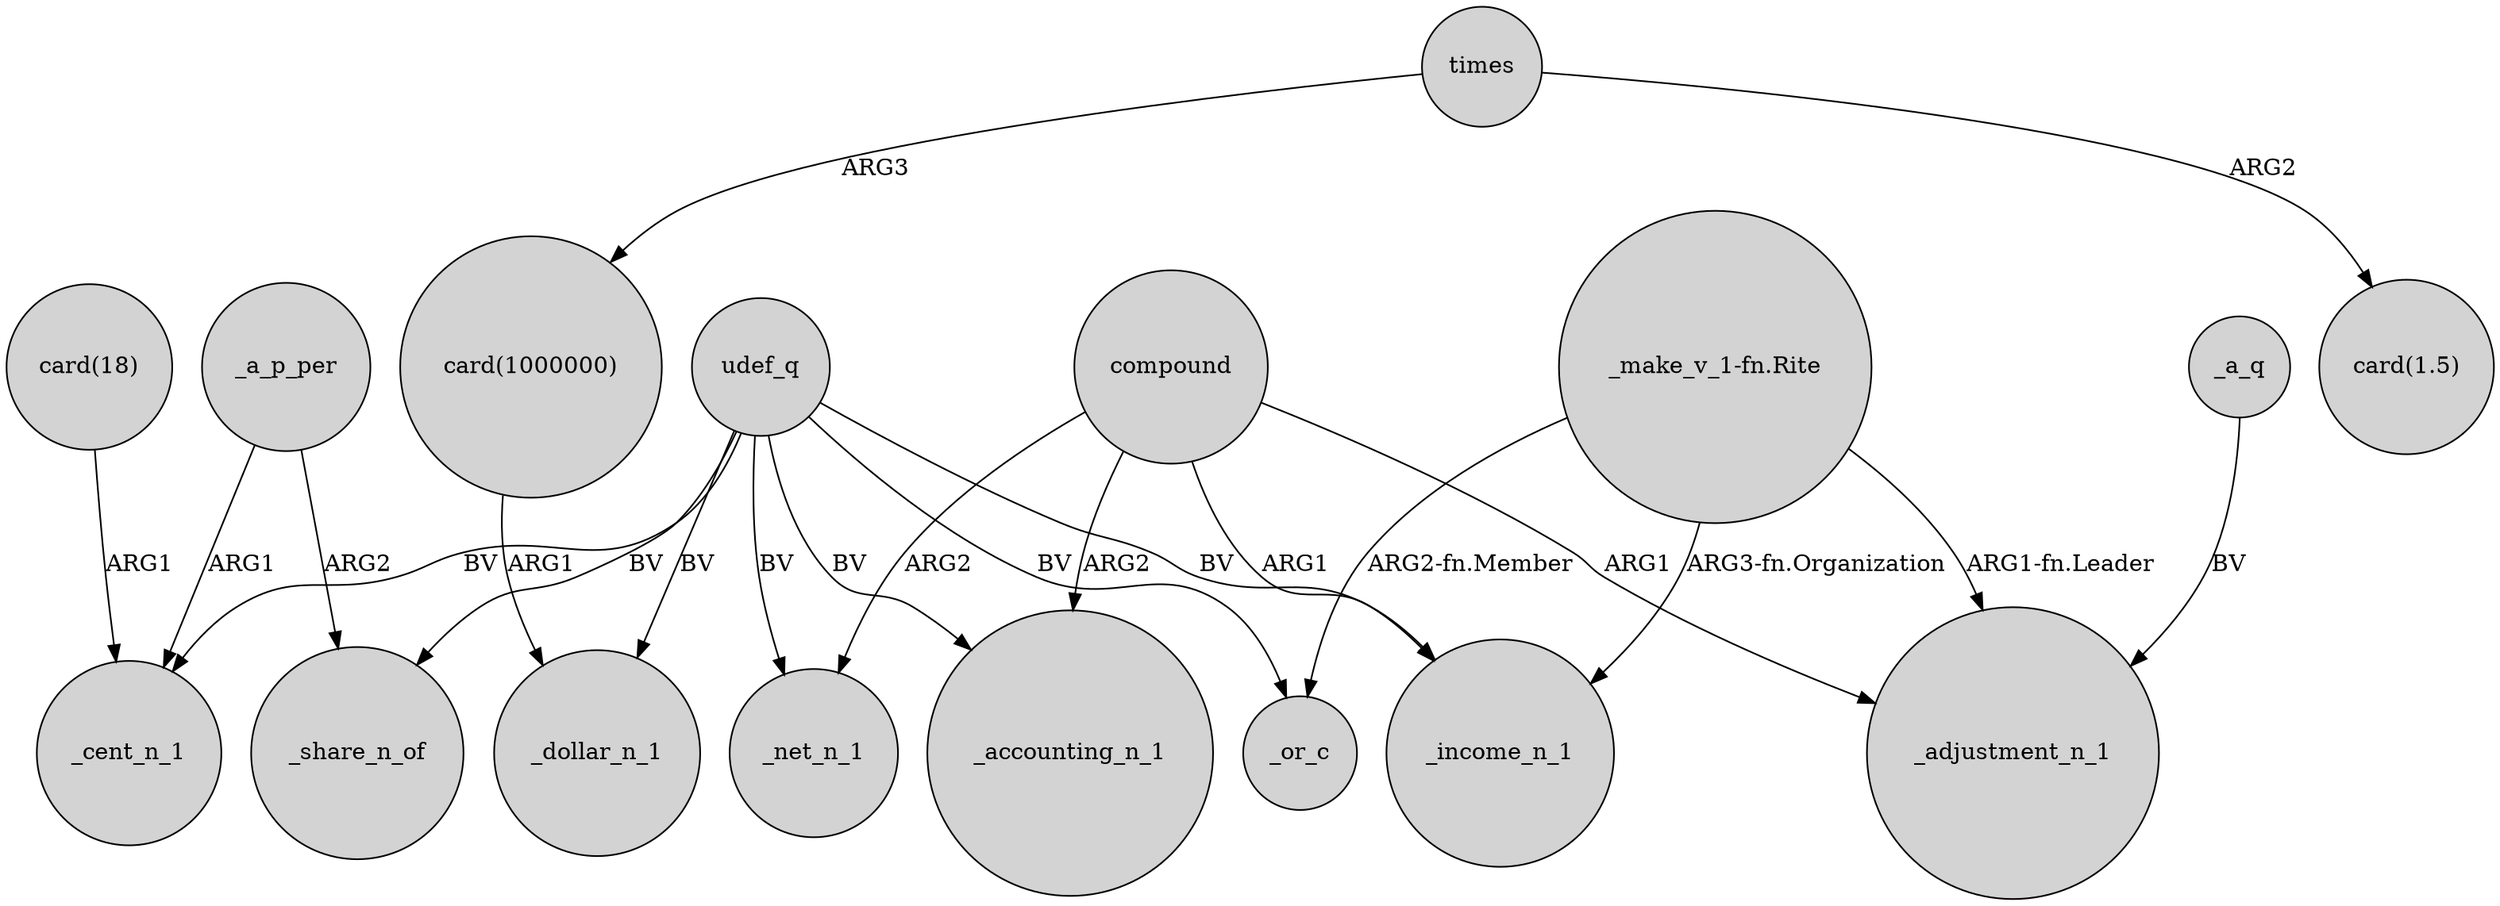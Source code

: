 digraph {
	node [shape=circle style=filled]
	compound -> _net_n_1 [label=ARG2]
	_a_p_per -> _cent_n_1 [label=ARG1]
	udef_q -> _income_n_1 [label=BV]
	_a_q -> _adjustment_n_1 [label=BV]
	times -> "card(1000000)" [label=ARG3]
	compound -> _adjustment_n_1 [label=ARG1]
	udef_q -> _cent_n_1 [label=BV]
	udef_q -> _or_c [label=BV]
	compound -> _income_n_1 [label=ARG1]
	_a_p_per -> _share_n_of [label=ARG2]
	"_make_v_1-fn.Rite" -> _income_n_1 [label="ARG3-fn.Organization"]
	udef_q -> _share_n_of [label=BV]
	udef_q -> _net_n_1 [label=BV]
	udef_q -> _dollar_n_1 [label=BV]
	"card(1000000)" -> _dollar_n_1 [label=ARG1]
	"card(18)" -> _cent_n_1 [label=ARG1]
	"_make_v_1-fn.Rite" -> _adjustment_n_1 [label="ARG1-fn.Leader"]
	"_make_v_1-fn.Rite" -> _or_c [label="ARG2-fn.Member"]
	compound -> _accounting_n_1 [label=ARG2]
	udef_q -> _accounting_n_1 [label=BV]
	times -> "card(1.5)" [label=ARG2]
}
